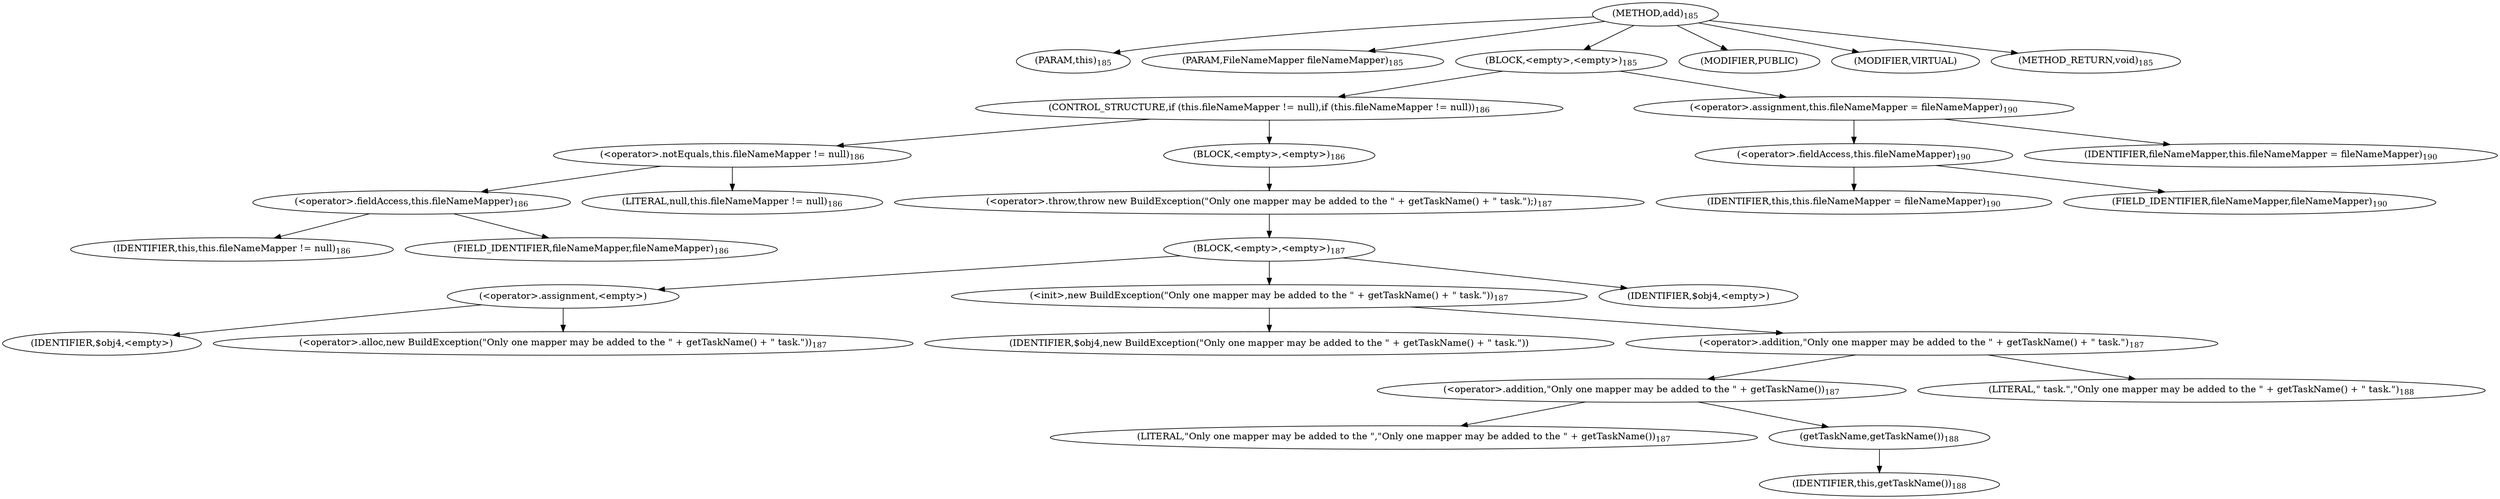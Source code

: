 digraph "add" {  
"256" [label = <(METHOD,add)<SUB>185</SUB>> ]
"23" [label = <(PARAM,this)<SUB>185</SUB>> ]
"257" [label = <(PARAM,FileNameMapper fileNameMapper)<SUB>185</SUB>> ]
"258" [label = <(BLOCK,&lt;empty&gt;,&lt;empty&gt;)<SUB>185</SUB>> ]
"259" [label = <(CONTROL_STRUCTURE,if (this.fileNameMapper != null),if (this.fileNameMapper != null))<SUB>186</SUB>> ]
"260" [label = <(&lt;operator&gt;.notEquals,this.fileNameMapper != null)<SUB>186</SUB>> ]
"261" [label = <(&lt;operator&gt;.fieldAccess,this.fileNameMapper)<SUB>186</SUB>> ]
"22" [label = <(IDENTIFIER,this,this.fileNameMapper != null)<SUB>186</SUB>> ]
"262" [label = <(FIELD_IDENTIFIER,fileNameMapper,fileNameMapper)<SUB>186</SUB>> ]
"263" [label = <(LITERAL,null,this.fileNameMapper != null)<SUB>186</SUB>> ]
"264" [label = <(BLOCK,&lt;empty&gt;,&lt;empty&gt;)<SUB>186</SUB>> ]
"265" [label = <(&lt;operator&gt;.throw,throw new BuildException(&quot;Only one mapper may be added to the &quot; + getTaskName() + &quot; task.&quot;);)<SUB>187</SUB>> ]
"266" [label = <(BLOCK,&lt;empty&gt;,&lt;empty&gt;)<SUB>187</SUB>> ]
"267" [label = <(&lt;operator&gt;.assignment,&lt;empty&gt;)> ]
"268" [label = <(IDENTIFIER,$obj4,&lt;empty&gt;)> ]
"269" [label = <(&lt;operator&gt;.alloc,new BuildException(&quot;Only one mapper may be added to the &quot; + getTaskName() + &quot; task.&quot;))<SUB>187</SUB>> ]
"270" [label = <(&lt;init&gt;,new BuildException(&quot;Only one mapper may be added to the &quot; + getTaskName() + &quot; task.&quot;))<SUB>187</SUB>> ]
"271" [label = <(IDENTIFIER,$obj4,new BuildException(&quot;Only one mapper may be added to the &quot; + getTaskName() + &quot; task.&quot;))> ]
"272" [label = <(&lt;operator&gt;.addition,&quot;Only one mapper may be added to the &quot; + getTaskName() + &quot; task.&quot;)<SUB>187</SUB>> ]
"273" [label = <(&lt;operator&gt;.addition,&quot;Only one mapper may be added to the &quot; + getTaskName())<SUB>187</SUB>> ]
"274" [label = <(LITERAL,&quot;Only one mapper may be added to the &quot;,&quot;Only one mapper may be added to the &quot; + getTaskName())<SUB>187</SUB>> ]
"275" [label = <(getTaskName,getTaskName())<SUB>188</SUB>> ]
"24" [label = <(IDENTIFIER,this,getTaskName())<SUB>188</SUB>> ]
"276" [label = <(LITERAL,&quot; task.&quot;,&quot;Only one mapper may be added to the &quot; + getTaskName() + &quot; task.&quot;)<SUB>188</SUB>> ]
"277" [label = <(IDENTIFIER,$obj4,&lt;empty&gt;)> ]
"278" [label = <(&lt;operator&gt;.assignment,this.fileNameMapper = fileNameMapper)<SUB>190</SUB>> ]
"279" [label = <(&lt;operator&gt;.fieldAccess,this.fileNameMapper)<SUB>190</SUB>> ]
"25" [label = <(IDENTIFIER,this,this.fileNameMapper = fileNameMapper)<SUB>190</SUB>> ]
"280" [label = <(FIELD_IDENTIFIER,fileNameMapper,fileNameMapper)<SUB>190</SUB>> ]
"281" [label = <(IDENTIFIER,fileNameMapper,this.fileNameMapper = fileNameMapper)<SUB>190</SUB>> ]
"282" [label = <(MODIFIER,PUBLIC)> ]
"283" [label = <(MODIFIER,VIRTUAL)> ]
"284" [label = <(METHOD_RETURN,void)<SUB>185</SUB>> ]
  "256" -> "23" 
  "256" -> "257" 
  "256" -> "258" 
  "256" -> "282" 
  "256" -> "283" 
  "256" -> "284" 
  "258" -> "259" 
  "258" -> "278" 
  "259" -> "260" 
  "259" -> "264" 
  "260" -> "261" 
  "260" -> "263" 
  "261" -> "22" 
  "261" -> "262" 
  "264" -> "265" 
  "265" -> "266" 
  "266" -> "267" 
  "266" -> "270" 
  "266" -> "277" 
  "267" -> "268" 
  "267" -> "269" 
  "270" -> "271" 
  "270" -> "272" 
  "272" -> "273" 
  "272" -> "276" 
  "273" -> "274" 
  "273" -> "275" 
  "275" -> "24" 
  "278" -> "279" 
  "278" -> "281" 
  "279" -> "25" 
  "279" -> "280" 
}
